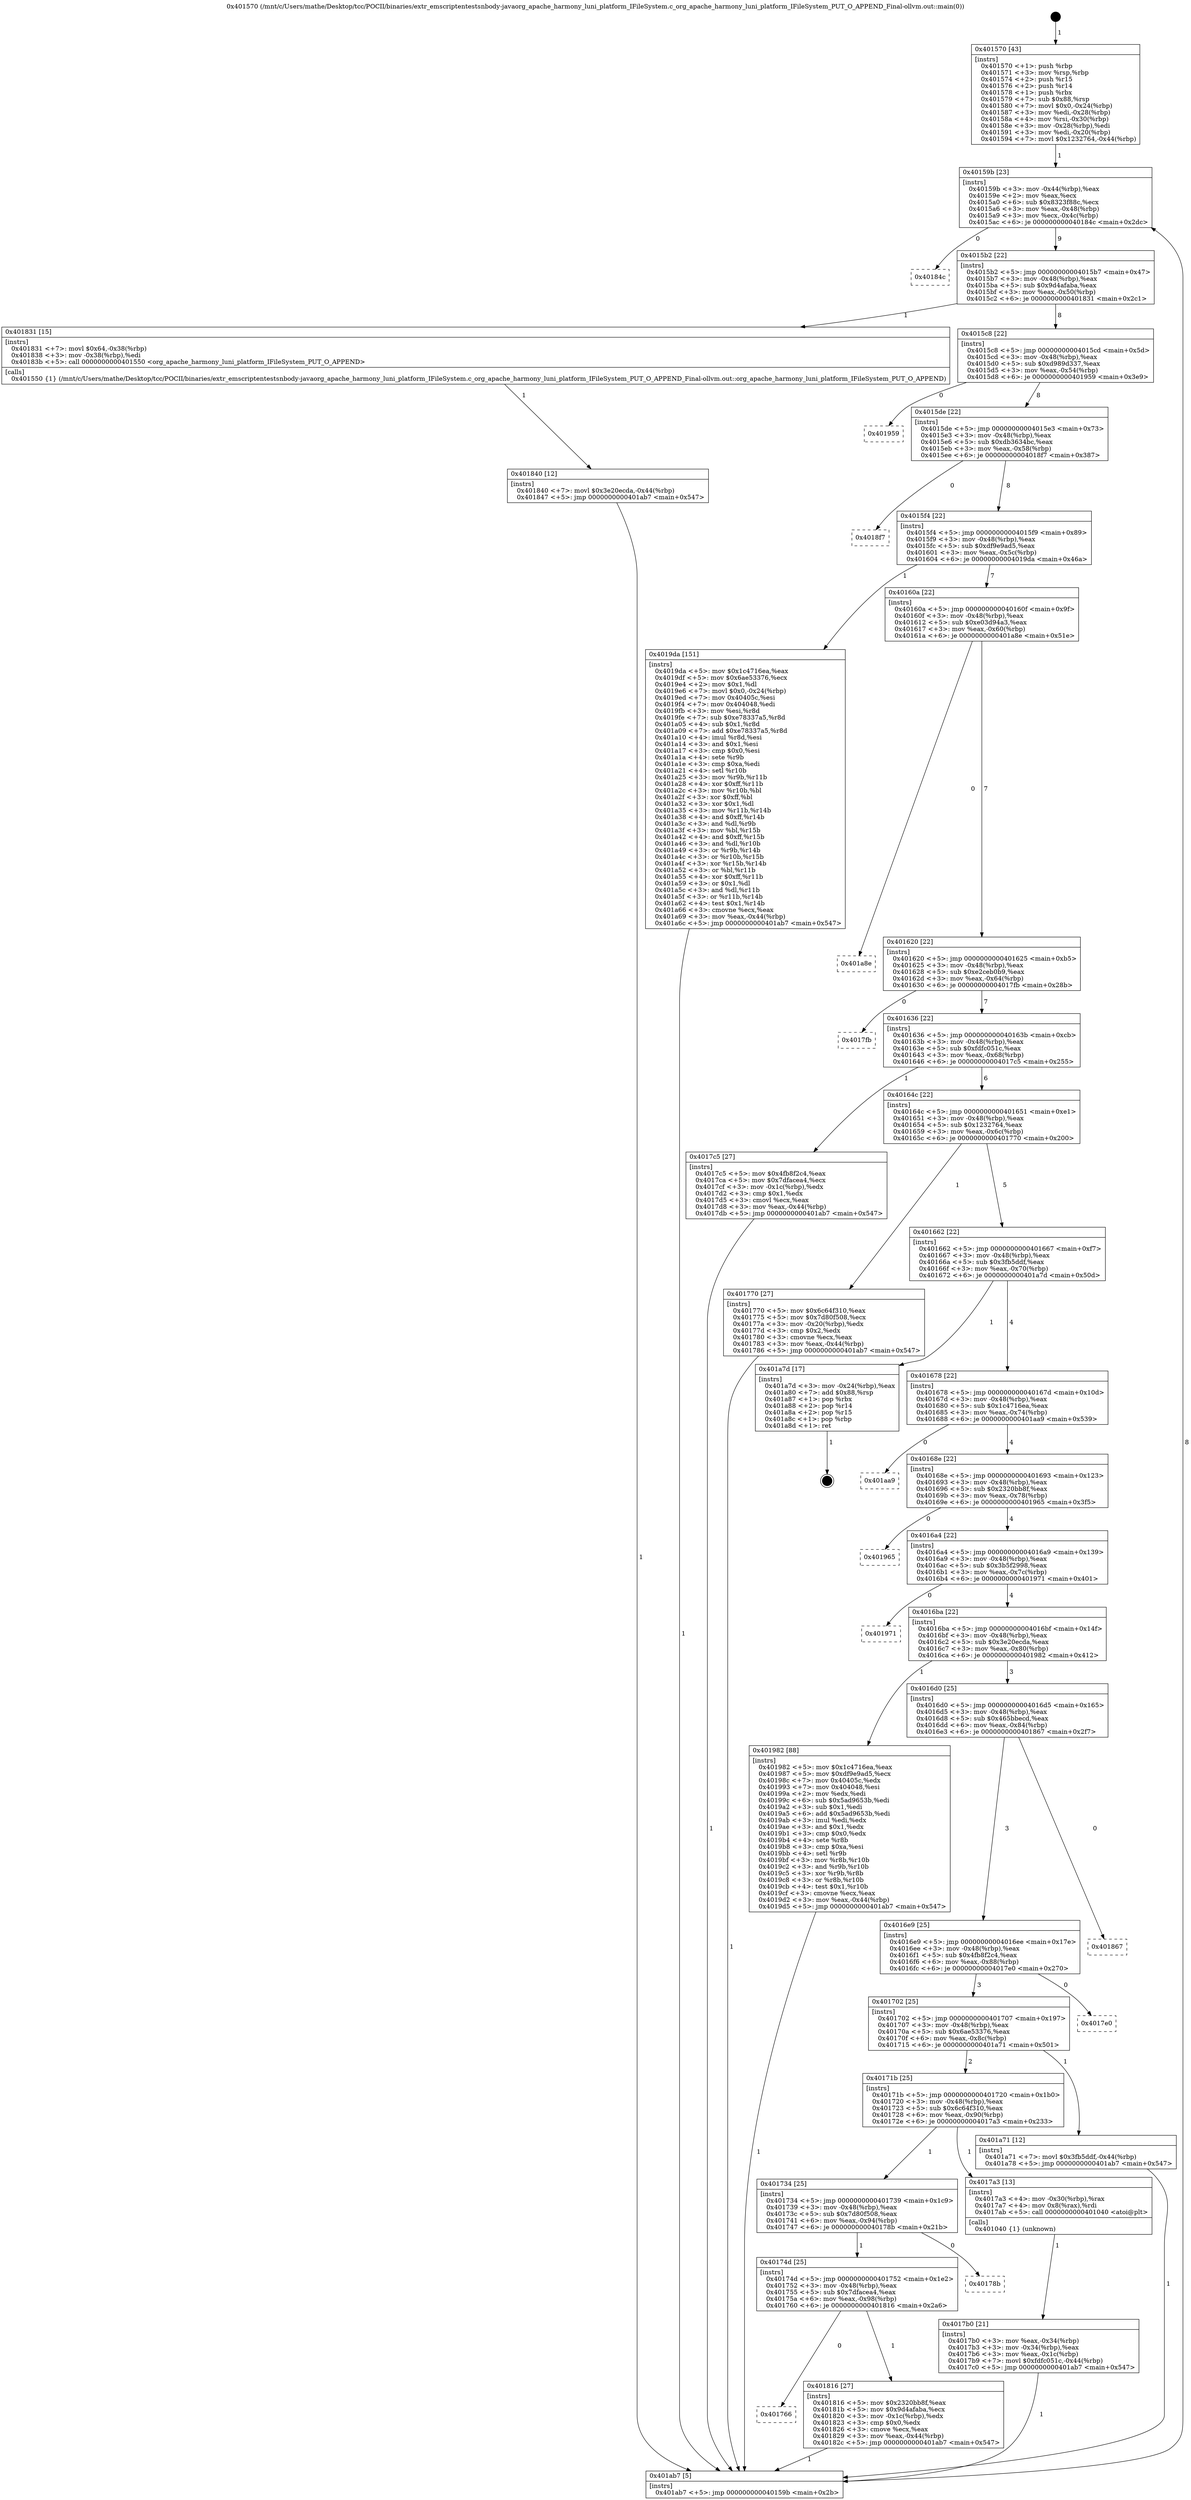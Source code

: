 digraph "0x401570" {
  label = "0x401570 (/mnt/c/Users/mathe/Desktop/tcc/POCII/binaries/extr_emscriptentestsnbody-javaorg_apache_harmony_luni_platform_IFileSystem.c_org_apache_harmony_luni_platform_IFileSystem_PUT_O_APPEND_Final-ollvm.out::main(0))"
  labelloc = "t"
  node[shape=record]

  Entry [label="",width=0.3,height=0.3,shape=circle,fillcolor=black,style=filled]
  "0x40159b" [label="{
     0x40159b [23]\l
     | [instrs]\l
     &nbsp;&nbsp;0x40159b \<+3\>: mov -0x44(%rbp),%eax\l
     &nbsp;&nbsp;0x40159e \<+2\>: mov %eax,%ecx\l
     &nbsp;&nbsp;0x4015a0 \<+6\>: sub $0x8323f88c,%ecx\l
     &nbsp;&nbsp;0x4015a6 \<+3\>: mov %eax,-0x48(%rbp)\l
     &nbsp;&nbsp;0x4015a9 \<+3\>: mov %ecx,-0x4c(%rbp)\l
     &nbsp;&nbsp;0x4015ac \<+6\>: je 000000000040184c \<main+0x2dc\>\l
  }"]
  "0x40184c" [label="{
     0x40184c\l
  }", style=dashed]
  "0x4015b2" [label="{
     0x4015b2 [22]\l
     | [instrs]\l
     &nbsp;&nbsp;0x4015b2 \<+5\>: jmp 00000000004015b7 \<main+0x47\>\l
     &nbsp;&nbsp;0x4015b7 \<+3\>: mov -0x48(%rbp),%eax\l
     &nbsp;&nbsp;0x4015ba \<+5\>: sub $0x9d4afaba,%eax\l
     &nbsp;&nbsp;0x4015bf \<+3\>: mov %eax,-0x50(%rbp)\l
     &nbsp;&nbsp;0x4015c2 \<+6\>: je 0000000000401831 \<main+0x2c1\>\l
  }"]
  Exit [label="",width=0.3,height=0.3,shape=circle,fillcolor=black,style=filled,peripheries=2]
  "0x401831" [label="{
     0x401831 [15]\l
     | [instrs]\l
     &nbsp;&nbsp;0x401831 \<+7\>: movl $0x64,-0x38(%rbp)\l
     &nbsp;&nbsp;0x401838 \<+3\>: mov -0x38(%rbp),%edi\l
     &nbsp;&nbsp;0x40183b \<+5\>: call 0000000000401550 \<org_apache_harmony_luni_platform_IFileSystem_PUT_O_APPEND\>\l
     | [calls]\l
     &nbsp;&nbsp;0x401550 \{1\} (/mnt/c/Users/mathe/Desktop/tcc/POCII/binaries/extr_emscriptentestsnbody-javaorg_apache_harmony_luni_platform_IFileSystem.c_org_apache_harmony_luni_platform_IFileSystem_PUT_O_APPEND_Final-ollvm.out::org_apache_harmony_luni_platform_IFileSystem_PUT_O_APPEND)\l
  }"]
  "0x4015c8" [label="{
     0x4015c8 [22]\l
     | [instrs]\l
     &nbsp;&nbsp;0x4015c8 \<+5\>: jmp 00000000004015cd \<main+0x5d\>\l
     &nbsp;&nbsp;0x4015cd \<+3\>: mov -0x48(%rbp),%eax\l
     &nbsp;&nbsp;0x4015d0 \<+5\>: sub $0xd989d337,%eax\l
     &nbsp;&nbsp;0x4015d5 \<+3\>: mov %eax,-0x54(%rbp)\l
     &nbsp;&nbsp;0x4015d8 \<+6\>: je 0000000000401959 \<main+0x3e9\>\l
  }"]
  "0x401840" [label="{
     0x401840 [12]\l
     | [instrs]\l
     &nbsp;&nbsp;0x401840 \<+7\>: movl $0x3e20ecda,-0x44(%rbp)\l
     &nbsp;&nbsp;0x401847 \<+5\>: jmp 0000000000401ab7 \<main+0x547\>\l
  }"]
  "0x401959" [label="{
     0x401959\l
  }", style=dashed]
  "0x4015de" [label="{
     0x4015de [22]\l
     | [instrs]\l
     &nbsp;&nbsp;0x4015de \<+5\>: jmp 00000000004015e3 \<main+0x73\>\l
     &nbsp;&nbsp;0x4015e3 \<+3\>: mov -0x48(%rbp),%eax\l
     &nbsp;&nbsp;0x4015e6 \<+5\>: sub $0xdb3634bc,%eax\l
     &nbsp;&nbsp;0x4015eb \<+3\>: mov %eax,-0x58(%rbp)\l
     &nbsp;&nbsp;0x4015ee \<+6\>: je 00000000004018f7 \<main+0x387\>\l
  }"]
  "0x401766" [label="{
     0x401766\l
  }", style=dashed]
  "0x4018f7" [label="{
     0x4018f7\l
  }", style=dashed]
  "0x4015f4" [label="{
     0x4015f4 [22]\l
     | [instrs]\l
     &nbsp;&nbsp;0x4015f4 \<+5\>: jmp 00000000004015f9 \<main+0x89\>\l
     &nbsp;&nbsp;0x4015f9 \<+3\>: mov -0x48(%rbp),%eax\l
     &nbsp;&nbsp;0x4015fc \<+5\>: sub $0xdf9e9ad5,%eax\l
     &nbsp;&nbsp;0x401601 \<+3\>: mov %eax,-0x5c(%rbp)\l
     &nbsp;&nbsp;0x401604 \<+6\>: je 00000000004019da \<main+0x46a\>\l
  }"]
  "0x401816" [label="{
     0x401816 [27]\l
     | [instrs]\l
     &nbsp;&nbsp;0x401816 \<+5\>: mov $0x2320bb8f,%eax\l
     &nbsp;&nbsp;0x40181b \<+5\>: mov $0x9d4afaba,%ecx\l
     &nbsp;&nbsp;0x401820 \<+3\>: mov -0x1c(%rbp),%edx\l
     &nbsp;&nbsp;0x401823 \<+3\>: cmp $0x0,%edx\l
     &nbsp;&nbsp;0x401826 \<+3\>: cmove %ecx,%eax\l
     &nbsp;&nbsp;0x401829 \<+3\>: mov %eax,-0x44(%rbp)\l
     &nbsp;&nbsp;0x40182c \<+5\>: jmp 0000000000401ab7 \<main+0x547\>\l
  }"]
  "0x4019da" [label="{
     0x4019da [151]\l
     | [instrs]\l
     &nbsp;&nbsp;0x4019da \<+5\>: mov $0x1c4716ea,%eax\l
     &nbsp;&nbsp;0x4019df \<+5\>: mov $0x6ae53376,%ecx\l
     &nbsp;&nbsp;0x4019e4 \<+2\>: mov $0x1,%dl\l
     &nbsp;&nbsp;0x4019e6 \<+7\>: movl $0x0,-0x24(%rbp)\l
     &nbsp;&nbsp;0x4019ed \<+7\>: mov 0x40405c,%esi\l
     &nbsp;&nbsp;0x4019f4 \<+7\>: mov 0x404048,%edi\l
     &nbsp;&nbsp;0x4019fb \<+3\>: mov %esi,%r8d\l
     &nbsp;&nbsp;0x4019fe \<+7\>: sub $0xe78337a5,%r8d\l
     &nbsp;&nbsp;0x401a05 \<+4\>: sub $0x1,%r8d\l
     &nbsp;&nbsp;0x401a09 \<+7\>: add $0xe78337a5,%r8d\l
     &nbsp;&nbsp;0x401a10 \<+4\>: imul %r8d,%esi\l
     &nbsp;&nbsp;0x401a14 \<+3\>: and $0x1,%esi\l
     &nbsp;&nbsp;0x401a17 \<+3\>: cmp $0x0,%esi\l
     &nbsp;&nbsp;0x401a1a \<+4\>: sete %r9b\l
     &nbsp;&nbsp;0x401a1e \<+3\>: cmp $0xa,%edi\l
     &nbsp;&nbsp;0x401a21 \<+4\>: setl %r10b\l
     &nbsp;&nbsp;0x401a25 \<+3\>: mov %r9b,%r11b\l
     &nbsp;&nbsp;0x401a28 \<+4\>: xor $0xff,%r11b\l
     &nbsp;&nbsp;0x401a2c \<+3\>: mov %r10b,%bl\l
     &nbsp;&nbsp;0x401a2f \<+3\>: xor $0xff,%bl\l
     &nbsp;&nbsp;0x401a32 \<+3\>: xor $0x1,%dl\l
     &nbsp;&nbsp;0x401a35 \<+3\>: mov %r11b,%r14b\l
     &nbsp;&nbsp;0x401a38 \<+4\>: and $0xff,%r14b\l
     &nbsp;&nbsp;0x401a3c \<+3\>: and %dl,%r9b\l
     &nbsp;&nbsp;0x401a3f \<+3\>: mov %bl,%r15b\l
     &nbsp;&nbsp;0x401a42 \<+4\>: and $0xff,%r15b\l
     &nbsp;&nbsp;0x401a46 \<+3\>: and %dl,%r10b\l
     &nbsp;&nbsp;0x401a49 \<+3\>: or %r9b,%r14b\l
     &nbsp;&nbsp;0x401a4c \<+3\>: or %r10b,%r15b\l
     &nbsp;&nbsp;0x401a4f \<+3\>: xor %r15b,%r14b\l
     &nbsp;&nbsp;0x401a52 \<+3\>: or %bl,%r11b\l
     &nbsp;&nbsp;0x401a55 \<+4\>: xor $0xff,%r11b\l
     &nbsp;&nbsp;0x401a59 \<+3\>: or $0x1,%dl\l
     &nbsp;&nbsp;0x401a5c \<+3\>: and %dl,%r11b\l
     &nbsp;&nbsp;0x401a5f \<+3\>: or %r11b,%r14b\l
     &nbsp;&nbsp;0x401a62 \<+4\>: test $0x1,%r14b\l
     &nbsp;&nbsp;0x401a66 \<+3\>: cmovne %ecx,%eax\l
     &nbsp;&nbsp;0x401a69 \<+3\>: mov %eax,-0x44(%rbp)\l
     &nbsp;&nbsp;0x401a6c \<+5\>: jmp 0000000000401ab7 \<main+0x547\>\l
  }"]
  "0x40160a" [label="{
     0x40160a [22]\l
     | [instrs]\l
     &nbsp;&nbsp;0x40160a \<+5\>: jmp 000000000040160f \<main+0x9f\>\l
     &nbsp;&nbsp;0x40160f \<+3\>: mov -0x48(%rbp),%eax\l
     &nbsp;&nbsp;0x401612 \<+5\>: sub $0xe03d94a3,%eax\l
     &nbsp;&nbsp;0x401617 \<+3\>: mov %eax,-0x60(%rbp)\l
     &nbsp;&nbsp;0x40161a \<+6\>: je 0000000000401a8e \<main+0x51e\>\l
  }"]
  "0x40174d" [label="{
     0x40174d [25]\l
     | [instrs]\l
     &nbsp;&nbsp;0x40174d \<+5\>: jmp 0000000000401752 \<main+0x1e2\>\l
     &nbsp;&nbsp;0x401752 \<+3\>: mov -0x48(%rbp),%eax\l
     &nbsp;&nbsp;0x401755 \<+5\>: sub $0x7dfacea4,%eax\l
     &nbsp;&nbsp;0x40175a \<+6\>: mov %eax,-0x98(%rbp)\l
     &nbsp;&nbsp;0x401760 \<+6\>: je 0000000000401816 \<main+0x2a6\>\l
  }"]
  "0x401a8e" [label="{
     0x401a8e\l
  }", style=dashed]
  "0x401620" [label="{
     0x401620 [22]\l
     | [instrs]\l
     &nbsp;&nbsp;0x401620 \<+5\>: jmp 0000000000401625 \<main+0xb5\>\l
     &nbsp;&nbsp;0x401625 \<+3\>: mov -0x48(%rbp),%eax\l
     &nbsp;&nbsp;0x401628 \<+5\>: sub $0xe2ceb0b9,%eax\l
     &nbsp;&nbsp;0x40162d \<+3\>: mov %eax,-0x64(%rbp)\l
     &nbsp;&nbsp;0x401630 \<+6\>: je 00000000004017fb \<main+0x28b\>\l
  }"]
  "0x40178b" [label="{
     0x40178b\l
  }", style=dashed]
  "0x4017fb" [label="{
     0x4017fb\l
  }", style=dashed]
  "0x401636" [label="{
     0x401636 [22]\l
     | [instrs]\l
     &nbsp;&nbsp;0x401636 \<+5\>: jmp 000000000040163b \<main+0xcb\>\l
     &nbsp;&nbsp;0x40163b \<+3\>: mov -0x48(%rbp),%eax\l
     &nbsp;&nbsp;0x40163e \<+5\>: sub $0xfdfc051c,%eax\l
     &nbsp;&nbsp;0x401643 \<+3\>: mov %eax,-0x68(%rbp)\l
     &nbsp;&nbsp;0x401646 \<+6\>: je 00000000004017c5 \<main+0x255\>\l
  }"]
  "0x4017b0" [label="{
     0x4017b0 [21]\l
     | [instrs]\l
     &nbsp;&nbsp;0x4017b0 \<+3\>: mov %eax,-0x34(%rbp)\l
     &nbsp;&nbsp;0x4017b3 \<+3\>: mov -0x34(%rbp),%eax\l
     &nbsp;&nbsp;0x4017b6 \<+3\>: mov %eax,-0x1c(%rbp)\l
     &nbsp;&nbsp;0x4017b9 \<+7\>: movl $0xfdfc051c,-0x44(%rbp)\l
     &nbsp;&nbsp;0x4017c0 \<+5\>: jmp 0000000000401ab7 \<main+0x547\>\l
  }"]
  "0x4017c5" [label="{
     0x4017c5 [27]\l
     | [instrs]\l
     &nbsp;&nbsp;0x4017c5 \<+5\>: mov $0x4fb8f2c4,%eax\l
     &nbsp;&nbsp;0x4017ca \<+5\>: mov $0x7dfacea4,%ecx\l
     &nbsp;&nbsp;0x4017cf \<+3\>: mov -0x1c(%rbp),%edx\l
     &nbsp;&nbsp;0x4017d2 \<+3\>: cmp $0x1,%edx\l
     &nbsp;&nbsp;0x4017d5 \<+3\>: cmovl %ecx,%eax\l
     &nbsp;&nbsp;0x4017d8 \<+3\>: mov %eax,-0x44(%rbp)\l
     &nbsp;&nbsp;0x4017db \<+5\>: jmp 0000000000401ab7 \<main+0x547\>\l
  }"]
  "0x40164c" [label="{
     0x40164c [22]\l
     | [instrs]\l
     &nbsp;&nbsp;0x40164c \<+5\>: jmp 0000000000401651 \<main+0xe1\>\l
     &nbsp;&nbsp;0x401651 \<+3\>: mov -0x48(%rbp),%eax\l
     &nbsp;&nbsp;0x401654 \<+5\>: sub $0x1232764,%eax\l
     &nbsp;&nbsp;0x401659 \<+3\>: mov %eax,-0x6c(%rbp)\l
     &nbsp;&nbsp;0x40165c \<+6\>: je 0000000000401770 \<main+0x200\>\l
  }"]
  "0x401734" [label="{
     0x401734 [25]\l
     | [instrs]\l
     &nbsp;&nbsp;0x401734 \<+5\>: jmp 0000000000401739 \<main+0x1c9\>\l
     &nbsp;&nbsp;0x401739 \<+3\>: mov -0x48(%rbp),%eax\l
     &nbsp;&nbsp;0x40173c \<+5\>: sub $0x7d80f508,%eax\l
     &nbsp;&nbsp;0x401741 \<+6\>: mov %eax,-0x94(%rbp)\l
     &nbsp;&nbsp;0x401747 \<+6\>: je 000000000040178b \<main+0x21b\>\l
  }"]
  "0x401770" [label="{
     0x401770 [27]\l
     | [instrs]\l
     &nbsp;&nbsp;0x401770 \<+5\>: mov $0x6c64f310,%eax\l
     &nbsp;&nbsp;0x401775 \<+5\>: mov $0x7d80f508,%ecx\l
     &nbsp;&nbsp;0x40177a \<+3\>: mov -0x20(%rbp),%edx\l
     &nbsp;&nbsp;0x40177d \<+3\>: cmp $0x2,%edx\l
     &nbsp;&nbsp;0x401780 \<+3\>: cmovne %ecx,%eax\l
     &nbsp;&nbsp;0x401783 \<+3\>: mov %eax,-0x44(%rbp)\l
     &nbsp;&nbsp;0x401786 \<+5\>: jmp 0000000000401ab7 \<main+0x547\>\l
  }"]
  "0x401662" [label="{
     0x401662 [22]\l
     | [instrs]\l
     &nbsp;&nbsp;0x401662 \<+5\>: jmp 0000000000401667 \<main+0xf7\>\l
     &nbsp;&nbsp;0x401667 \<+3\>: mov -0x48(%rbp),%eax\l
     &nbsp;&nbsp;0x40166a \<+5\>: sub $0x3fb5ddf,%eax\l
     &nbsp;&nbsp;0x40166f \<+3\>: mov %eax,-0x70(%rbp)\l
     &nbsp;&nbsp;0x401672 \<+6\>: je 0000000000401a7d \<main+0x50d\>\l
  }"]
  "0x401ab7" [label="{
     0x401ab7 [5]\l
     | [instrs]\l
     &nbsp;&nbsp;0x401ab7 \<+5\>: jmp 000000000040159b \<main+0x2b\>\l
  }"]
  "0x401570" [label="{
     0x401570 [43]\l
     | [instrs]\l
     &nbsp;&nbsp;0x401570 \<+1\>: push %rbp\l
     &nbsp;&nbsp;0x401571 \<+3\>: mov %rsp,%rbp\l
     &nbsp;&nbsp;0x401574 \<+2\>: push %r15\l
     &nbsp;&nbsp;0x401576 \<+2\>: push %r14\l
     &nbsp;&nbsp;0x401578 \<+1\>: push %rbx\l
     &nbsp;&nbsp;0x401579 \<+7\>: sub $0x88,%rsp\l
     &nbsp;&nbsp;0x401580 \<+7\>: movl $0x0,-0x24(%rbp)\l
     &nbsp;&nbsp;0x401587 \<+3\>: mov %edi,-0x28(%rbp)\l
     &nbsp;&nbsp;0x40158a \<+4\>: mov %rsi,-0x30(%rbp)\l
     &nbsp;&nbsp;0x40158e \<+3\>: mov -0x28(%rbp),%edi\l
     &nbsp;&nbsp;0x401591 \<+3\>: mov %edi,-0x20(%rbp)\l
     &nbsp;&nbsp;0x401594 \<+7\>: movl $0x1232764,-0x44(%rbp)\l
  }"]
  "0x4017a3" [label="{
     0x4017a3 [13]\l
     | [instrs]\l
     &nbsp;&nbsp;0x4017a3 \<+4\>: mov -0x30(%rbp),%rax\l
     &nbsp;&nbsp;0x4017a7 \<+4\>: mov 0x8(%rax),%rdi\l
     &nbsp;&nbsp;0x4017ab \<+5\>: call 0000000000401040 \<atoi@plt\>\l
     | [calls]\l
     &nbsp;&nbsp;0x401040 \{1\} (unknown)\l
  }"]
  "0x401a7d" [label="{
     0x401a7d [17]\l
     | [instrs]\l
     &nbsp;&nbsp;0x401a7d \<+3\>: mov -0x24(%rbp),%eax\l
     &nbsp;&nbsp;0x401a80 \<+7\>: add $0x88,%rsp\l
     &nbsp;&nbsp;0x401a87 \<+1\>: pop %rbx\l
     &nbsp;&nbsp;0x401a88 \<+2\>: pop %r14\l
     &nbsp;&nbsp;0x401a8a \<+2\>: pop %r15\l
     &nbsp;&nbsp;0x401a8c \<+1\>: pop %rbp\l
     &nbsp;&nbsp;0x401a8d \<+1\>: ret\l
  }"]
  "0x401678" [label="{
     0x401678 [22]\l
     | [instrs]\l
     &nbsp;&nbsp;0x401678 \<+5\>: jmp 000000000040167d \<main+0x10d\>\l
     &nbsp;&nbsp;0x40167d \<+3\>: mov -0x48(%rbp),%eax\l
     &nbsp;&nbsp;0x401680 \<+5\>: sub $0x1c4716ea,%eax\l
     &nbsp;&nbsp;0x401685 \<+3\>: mov %eax,-0x74(%rbp)\l
     &nbsp;&nbsp;0x401688 \<+6\>: je 0000000000401aa9 \<main+0x539\>\l
  }"]
  "0x40171b" [label="{
     0x40171b [25]\l
     | [instrs]\l
     &nbsp;&nbsp;0x40171b \<+5\>: jmp 0000000000401720 \<main+0x1b0\>\l
     &nbsp;&nbsp;0x401720 \<+3\>: mov -0x48(%rbp),%eax\l
     &nbsp;&nbsp;0x401723 \<+5\>: sub $0x6c64f310,%eax\l
     &nbsp;&nbsp;0x401728 \<+6\>: mov %eax,-0x90(%rbp)\l
     &nbsp;&nbsp;0x40172e \<+6\>: je 00000000004017a3 \<main+0x233\>\l
  }"]
  "0x401aa9" [label="{
     0x401aa9\l
  }", style=dashed]
  "0x40168e" [label="{
     0x40168e [22]\l
     | [instrs]\l
     &nbsp;&nbsp;0x40168e \<+5\>: jmp 0000000000401693 \<main+0x123\>\l
     &nbsp;&nbsp;0x401693 \<+3\>: mov -0x48(%rbp),%eax\l
     &nbsp;&nbsp;0x401696 \<+5\>: sub $0x2320bb8f,%eax\l
     &nbsp;&nbsp;0x40169b \<+3\>: mov %eax,-0x78(%rbp)\l
     &nbsp;&nbsp;0x40169e \<+6\>: je 0000000000401965 \<main+0x3f5\>\l
  }"]
  "0x401a71" [label="{
     0x401a71 [12]\l
     | [instrs]\l
     &nbsp;&nbsp;0x401a71 \<+7\>: movl $0x3fb5ddf,-0x44(%rbp)\l
     &nbsp;&nbsp;0x401a78 \<+5\>: jmp 0000000000401ab7 \<main+0x547\>\l
  }"]
  "0x401965" [label="{
     0x401965\l
  }", style=dashed]
  "0x4016a4" [label="{
     0x4016a4 [22]\l
     | [instrs]\l
     &nbsp;&nbsp;0x4016a4 \<+5\>: jmp 00000000004016a9 \<main+0x139\>\l
     &nbsp;&nbsp;0x4016a9 \<+3\>: mov -0x48(%rbp),%eax\l
     &nbsp;&nbsp;0x4016ac \<+5\>: sub $0x3b5f2998,%eax\l
     &nbsp;&nbsp;0x4016b1 \<+3\>: mov %eax,-0x7c(%rbp)\l
     &nbsp;&nbsp;0x4016b4 \<+6\>: je 0000000000401971 \<main+0x401\>\l
  }"]
  "0x401702" [label="{
     0x401702 [25]\l
     | [instrs]\l
     &nbsp;&nbsp;0x401702 \<+5\>: jmp 0000000000401707 \<main+0x197\>\l
     &nbsp;&nbsp;0x401707 \<+3\>: mov -0x48(%rbp),%eax\l
     &nbsp;&nbsp;0x40170a \<+5\>: sub $0x6ae53376,%eax\l
     &nbsp;&nbsp;0x40170f \<+6\>: mov %eax,-0x8c(%rbp)\l
     &nbsp;&nbsp;0x401715 \<+6\>: je 0000000000401a71 \<main+0x501\>\l
  }"]
  "0x401971" [label="{
     0x401971\l
  }", style=dashed]
  "0x4016ba" [label="{
     0x4016ba [22]\l
     | [instrs]\l
     &nbsp;&nbsp;0x4016ba \<+5\>: jmp 00000000004016bf \<main+0x14f\>\l
     &nbsp;&nbsp;0x4016bf \<+3\>: mov -0x48(%rbp),%eax\l
     &nbsp;&nbsp;0x4016c2 \<+5\>: sub $0x3e20ecda,%eax\l
     &nbsp;&nbsp;0x4016c7 \<+3\>: mov %eax,-0x80(%rbp)\l
     &nbsp;&nbsp;0x4016ca \<+6\>: je 0000000000401982 \<main+0x412\>\l
  }"]
  "0x4017e0" [label="{
     0x4017e0\l
  }", style=dashed]
  "0x401982" [label="{
     0x401982 [88]\l
     | [instrs]\l
     &nbsp;&nbsp;0x401982 \<+5\>: mov $0x1c4716ea,%eax\l
     &nbsp;&nbsp;0x401987 \<+5\>: mov $0xdf9e9ad5,%ecx\l
     &nbsp;&nbsp;0x40198c \<+7\>: mov 0x40405c,%edx\l
     &nbsp;&nbsp;0x401993 \<+7\>: mov 0x404048,%esi\l
     &nbsp;&nbsp;0x40199a \<+2\>: mov %edx,%edi\l
     &nbsp;&nbsp;0x40199c \<+6\>: sub $0x5ad9653b,%edi\l
     &nbsp;&nbsp;0x4019a2 \<+3\>: sub $0x1,%edi\l
     &nbsp;&nbsp;0x4019a5 \<+6\>: add $0x5ad9653b,%edi\l
     &nbsp;&nbsp;0x4019ab \<+3\>: imul %edi,%edx\l
     &nbsp;&nbsp;0x4019ae \<+3\>: and $0x1,%edx\l
     &nbsp;&nbsp;0x4019b1 \<+3\>: cmp $0x0,%edx\l
     &nbsp;&nbsp;0x4019b4 \<+4\>: sete %r8b\l
     &nbsp;&nbsp;0x4019b8 \<+3\>: cmp $0xa,%esi\l
     &nbsp;&nbsp;0x4019bb \<+4\>: setl %r9b\l
     &nbsp;&nbsp;0x4019bf \<+3\>: mov %r8b,%r10b\l
     &nbsp;&nbsp;0x4019c2 \<+3\>: and %r9b,%r10b\l
     &nbsp;&nbsp;0x4019c5 \<+3\>: xor %r9b,%r8b\l
     &nbsp;&nbsp;0x4019c8 \<+3\>: or %r8b,%r10b\l
     &nbsp;&nbsp;0x4019cb \<+4\>: test $0x1,%r10b\l
     &nbsp;&nbsp;0x4019cf \<+3\>: cmovne %ecx,%eax\l
     &nbsp;&nbsp;0x4019d2 \<+3\>: mov %eax,-0x44(%rbp)\l
     &nbsp;&nbsp;0x4019d5 \<+5\>: jmp 0000000000401ab7 \<main+0x547\>\l
  }"]
  "0x4016d0" [label="{
     0x4016d0 [25]\l
     | [instrs]\l
     &nbsp;&nbsp;0x4016d0 \<+5\>: jmp 00000000004016d5 \<main+0x165\>\l
     &nbsp;&nbsp;0x4016d5 \<+3\>: mov -0x48(%rbp),%eax\l
     &nbsp;&nbsp;0x4016d8 \<+5\>: sub $0x465bbecd,%eax\l
     &nbsp;&nbsp;0x4016dd \<+6\>: mov %eax,-0x84(%rbp)\l
     &nbsp;&nbsp;0x4016e3 \<+6\>: je 0000000000401867 \<main+0x2f7\>\l
  }"]
  "0x4016e9" [label="{
     0x4016e9 [25]\l
     | [instrs]\l
     &nbsp;&nbsp;0x4016e9 \<+5\>: jmp 00000000004016ee \<main+0x17e\>\l
     &nbsp;&nbsp;0x4016ee \<+3\>: mov -0x48(%rbp),%eax\l
     &nbsp;&nbsp;0x4016f1 \<+5\>: sub $0x4fb8f2c4,%eax\l
     &nbsp;&nbsp;0x4016f6 \<+6\>: mov %eax,-0x88(%rbp)\l
     &nbsp;&nbsp;0x4016fc \<+6\>: je 00000000004017e0 \<main+0x270\>\l
  }"]
  "0x401867" [label="{
     0x401867\l
  }", style=dashed]
  Entry -> "0x401570" [label=" 1"]
  "0x40159b" -> "0x40184c" [label=" 0"]
  "0x40159b" -> "0x4015b2" [label=" 9"]
  "0x401a7d" -> Exit [label=" 1"]
  "0x4015b2" -> "0x401831" [label=" 1"]
  "0x4015b2" -> "0x4015c8" [label=" 8"]
  "0x401a71" -> "0x401ab7" [label=" 1"]
  "0x4015c8" -> "0x401959" [label=" 0"]
  "0x4015c8" -> "0x4015de" [label=" 8"]
  "0x4019da" -> "0x401ab7" [label=" 1"]
  "0x4015de" -> "0x4018f7" [label=" 0"]
  "0x4015de" -> "0x4015f4" [label=" 8"]
  "0x401982" -> "0x401ab7" [label=" 1"]
  "0x4015f4" -> "0x4019da" [label=" 1"]
  "0x4015f4" -> "0x40160a" [label=" 7"]
  "0x401840" -> "0x401ab7" [label=" 1"]
  "0x40160a" -> "0x401a8e" [label=" 0"]
  "0x40160a" -> "0x401620" [label=" 7"]
  "0x401816" -> "0x401ab7" [label=" 1"]
  "0x401620" -> "0x4017fb" [label=" 0"]
  "0x401620" -> "0x401636" [label=" 7"]
  "0x40174d" -> "0x401766" [label=" 0"]
  "0x401636" -> "0x4017c5" [label=" 1"]
  "0x401636" -> "0x40164c" [label=" 6"]
  "0x401831" -> "0x401840" [label=" 1"]
  "0x40164c" -> "0x401770" [label=" 1"]
  "0x40164c" -> "0x401662" [label=" 5"]
  "0x401770" -> "0x401ab7" [label=" 1"]
  "0x401570" -> "0x40159b" [label=" 1"]
  "0x401ab7" -> "0x40159b" [label=" 8"]
  "0x401734" -> "0x40174d" [label=" 1"]
  "0x401662" -> "0x401a7d" [label=" 1"]
  "0x401662" -> "0x401678" [label=" 4"]
  "0x401734" -> "0x40178b" [label=" 0"]
  "0x401678" -> "0x401aa9" [label=" 0"]
  "0x401678" -> "0x40168e" [label=" 4"]
  "0x4017c5" -> "0x401ab7" [label=" 1"]
  "0x40168e" -> "0x401965" [label=" 0"]
  "0x40168e" -> "0x4016a4" [label=" 4"]
  "0x4017b0" -> "0x401ab7" [label=" 1"]
  "0x4016a4" -> "0x401971" [label=" 0"]
  "0x4016a4" -> "0x4016ba" [label=" 4"]
  "0x40171b" -> "0x401734" [label=" 1"]
  "0x4016ba" -> "0x401982" [label=" 1"]
  "0x4016ba" -> "0x4016d0" [label=" 3"]
  "0x40171b" -> "0x4017a3" [label=" 1"]
  "0x4016d0" -> "0x401867" [label=" 0"]
  "0x4016d0" -> "0x4016e9" [label=" 3"]
  "0x40174d" -> "0x401816" [label=" 1"]
  "0x4016e9" -> "0x4017e0" [label=" 0"]
  "0x4016e9" -> "0x401702" [label=" 3"]
  "0x4017a3" -> "0x4017b0" [label=" 1"]
  "0x401702" -> "0x401a71" [label=" 1"]
  "0x401702" -> "0x40171b" [label=" 2"]
}
